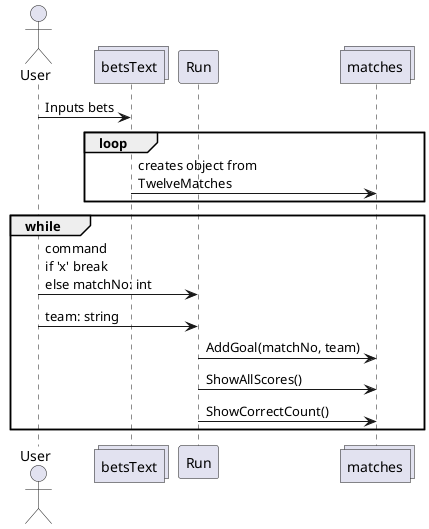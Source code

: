 @startuml
'https://plantuml.com/sequence-diagram


actor User
collections betsText
participant Run
collections matches
note right
    matches is and object created by the TwelveMatches class.
end note

User -> betsText : Inputs bets
group loop
betsText -> matches : creates object from \nTwelveMatches
end
group while
User -> Run : command \nif 'x' break \nelse matchNo: int
User -> Run : team: string

Run -> matches : AddGoal(matchNo, team)
Run -> matches : ShowAllScores()
Run -> matches : ShowCorrectCount()

end
@enduml
